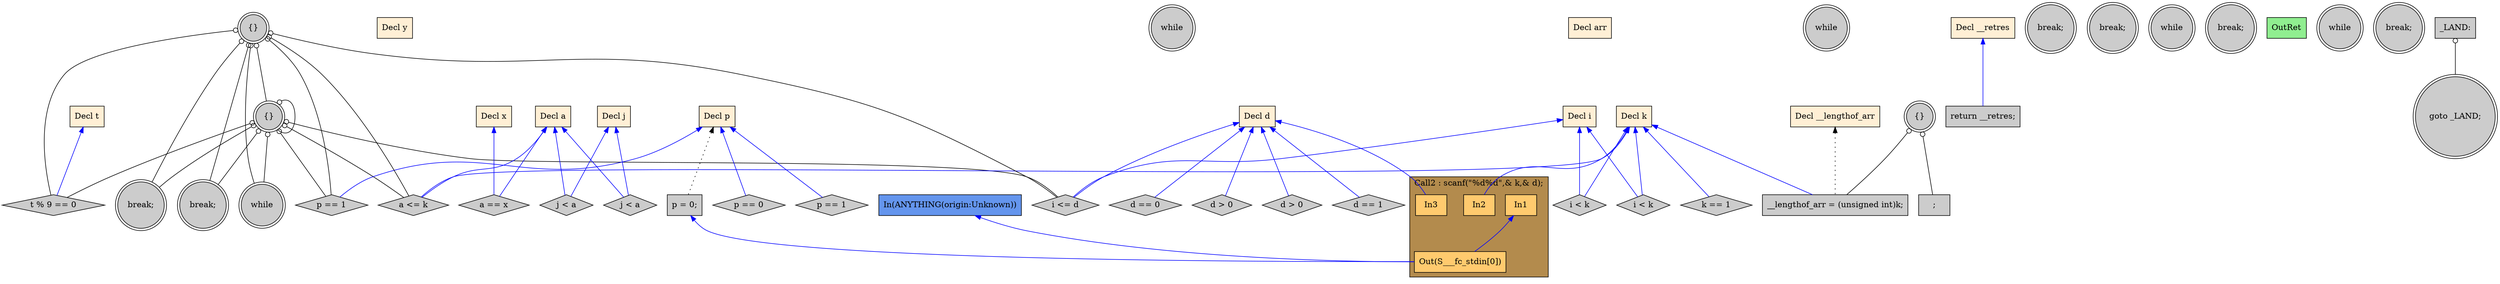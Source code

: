 digraph G {
  rankdir=TB;
  node [style="filled", ];
  32 [label="while", fillcolor="#CCCCCC", shape=doublecircle, ];
  33 [label="i <= d", fillcolor="#CCCCCC", shape=diamond, ];
  34 [label="{}", fillcolor="#CCCCCC", shape=doublecircle, ];
  2 [label="Decl i", fillcolor="#FFEFD5", shape=box, ];
  35 [label="t % 9 == 0", fillcolor="#CCCCCC", shape=diamond, ];
  3 [label="Decl j", fillcolor="#FFEFD5", shape=box, ];
  36 [label="a <= k", fillcolor="#CCCCCC", shape=diamond, ];
  4 [label="Decl d", fillcolor="#FFEFD5", shape=box, ];
  37 [label="p == 1", fillcolor="#CCCCCC", shape=diamond, ];
  5 [label="Decl k", fillcolor="#FFEFD5", shape=box, ];
  38 [label="break;", fillcolor="#CCCCCC", shape=doublecircle, ];
  6 [label="Decl t", fillcolor="#FFEFD5", shape=box, ];
  39 [label="break;", fillcolor="#CCCCCC", shape=doublecircle, ];
  7 [label="Decl a", fillcolor="#FFEFD5", shape=box, ];
  40 [label="p == 1", fillcolor="#CCCCCC", shape=diamond, ];
  8 [label="Decl p", fillcolor="#FFEFD5", shape=box, ];
  41 [label="d > 0", fillcolor="#CCCCCC", shape=diamond, ];
  9 [label="Decl x", fillcolor="#FFEFD5", shape=box, ];
  42 [label="a == x", fillcolor="#CCCCCC", shape=diamond, ];
  10 [label="Decl y", fillcolor="#FFEFD5", shape=box, ];
  43 [label="while", fillcolor="#CCCCCC", shape=doublecircle, ];
  11 [label="Decl arr", fillcolor="#FFEFD5", shape=box, ];
  44 [label="j < a", fillcolor="#CCCCCC", shape=diamond, ];
  12 [label="Decl __lengthof_arr", fillcolor="#FFEFD5", shape=box, ];
  45 [label="while", fillcolor="#CCCCCC", shape=doublecircle, ];
  13 [label="Decl __retres", fillcolor="#FFEFD5", shape=box, ];
  46 [label="j < a", fillcolor="#CCCCCC", shape=diamond, ];
  14 [label="p = 0;", fillcolor="#CCCCCC", shape=box, ];
  47 [label="break;", fillcolor="#CCCCCC", shape=doublecircle, ];
  48 [label="break;", fillcolor="#CCCCCC", shape=doublecircle, ];
  16 [label="In1", fillcolor="#FFCA6E", shape=box, ];
  49 [label="while", fillcolor="#CCCCCC", shape=doublecircle, ];
  17 [label="In2", fillcolor="#FFCA6E", shape=box, ];
  50 [label="i < k", fillcolor="#CCCCCC", shape=diamond, ];
  18 [label="In3", fillcolor="#FFCA6E", shape=box, ];
  51 [label="break;", fillcolor="#CCCCCC", shape=doublecircle, ];
  19 [label="Out(S___fc_stdin[0])", fillcolor="#FFCA6E", shape=box, ];
  52 [label="p == 0", fillcolor="#CCCCCC", shape=diamond, ];
  20 [label="{}", fillcolor="#CCCCCC", shape=doublecircle, ];
  53 [label="d > 0", fillcolor="#CCCCCC", shape=diamond, ];
  21 [label=";", fillcolor="#CCCCCC", shape=box, ];
  54 [label="return __retres;", fillcolor="#CCCCCC", shape=box, ];
  22 [label="__lengthof_arr = (unsigned int)k;", fillcolor="#CCCCCC",
      shape=box, ];
  55 [label="OutRet", fillcolor="#90EE90", shape=box, ];
  23 [label="while", fillcolor="#CCCCCC", shape=doublecircle, ];
  56 [label="In(ANYTHING(origin:Unknown))", fillcolor="#6495ED", shape=box, ];
  24 [label="i < k", fillcolor="#CCCCCC", shape=diamond, ];
  25 [label="break;", fillcolor="#CCCCCC", shape=doublecircle, ];
  26 [label="d == 1", fillcolor="#CCCCCC", shape=diamond, ];
  27 [label="k == 1", fillcolor="#CCCCCC", shape=diamond, ];
  28 [label="d == 0", fillcolor="#CCCCCC", shape=diamond, ];
  29 [label="goto _LAND;", fillcolor="#CCCCCC", shape=doublecircle, ];
  30 [label="_LAND:", fillcolor="#CCCCCC", shape=box, ];
  31 [label="{}", fillcolor="#CCCCCC", shape=doublecircle, ];
  
  subgraph cluster_Call2 { label="Call2 : scanf(\"%d%d\",& k,& d);";
                           fillcolor="#B38B4D"; style="filled"; 19;18;17;16;
     };
  
  edge [dir=back, ];
  31 -> 32 [color="#000000", arrowtail=odot, ];
  34 -> 32 [color="#000000", arrowtail=odot, ];
  2 -> 33 [color="#0000FF", ];
  4 -> 33 [color="#0000FF", ];
  31 -> 33 [color="#000000", arrowtail=odot, ];
  34 -> 33 [color="#000000", arrowtail=odot, ];
  31 -> 34 [color="#000000", arrowtail=odot, ];
  34 -> 34 [color="#000000", arrowtail=odot, ];
  6 -> 35 [color="#0000FF", ];
  31 -> 35 [color="#000000", arrowtail=odot, ];
  34 -> 35 [color="#000000", arrowtail=odot, ];
  5 -> 36 [color="#0000FF", ];
  7 -> 36 [color="#0000FF", ];
  31 -> 36 [color="#000000", arrowtail=odot, ];
  34 -> 36 [color="#000000", arrowtail=odot, ];
  8 -> 37 [color="#0000FF", ];
  31 -> 37 [color="#000000", arrowtail=odot, ];
  34 -> 37 [color="#000000", arrowtail=odot, ];
  31 -> 38 [color="#000000", arrowtail=odot, ];
  34 -> 38 [color="#000000", arrowtail=odot, ];
  31 -> 39 [color="#000000", arrowtail=odot, ];
  34 -> 39 [color="#000000", arrowtail=odot, ];
  8 -> 40 [color="#0000FF", ];
  4 -> 41 [color="#0000FF", ];
  7 -> 42 [color="#0000FF", ];
  9 -> 42 [color="#0000FF", ];
  3 -> 44 [color="#0000FF", ];
  7 -> 44 [color="#0000FF", ];
  3 -> 46 [color="#0000FF", ];
  7 -> 46 [color="#0000FF", ];
  8 -> 14 [color="#000000", style="dotted", ];
  5 -> 17 [color="#0000FF", ];
  2 -> 50 [color="#0000FF", ];
  5 -> 50 [color="#0000FF", ];
  4 -> 18 [color="#0000FF", ];
  14 -> 19 [color="#0000FF", ];
  16 -> 19 [color="#0000FF", ];
  56 -> 19 [color="#0000FF", ];
  8 -> 52 [color="#0000FF", ];
  4 -> 53 [color="#0000FF", ];
  20 -> 21 [color="#000000", arrowtail=odot, ];
  13 -> 54 [color="#0000FF", ];
  5 -> 22 [color="#0000FF", ];
  12 -> 22 [color="#000000", style="dotted", ];
  20 -> 22 [color="#000000", arrowtail=odot, ];
  2 -> 24 [color="#0000FF", ];
  5 -> 24 [color="#0000FF", ];
  4 -> 26 [color="#0000FF", ];
  5 -> 27 [color="#0000FF", ];
  4 -> 28 [color="#0000FF", ];
  30 -> 29 [color="#000000", arrowtail=odot, ];
  
  }